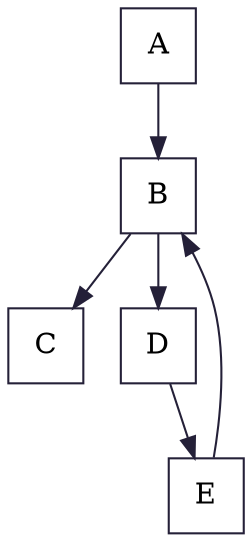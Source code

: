 digraph G {
    graph[color="#242038"]
    node[color="#242038", shape=square]
    edge[color="#242038"]
    A->B
    E->B
    B->C
    B->D
    D->E
}

